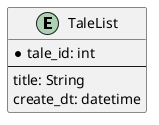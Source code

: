 @startuml lv2_client_erd

entity TaleList {
  *tale_id: int
  --
  title: String
  create_dt: datetime
}


@enduml

